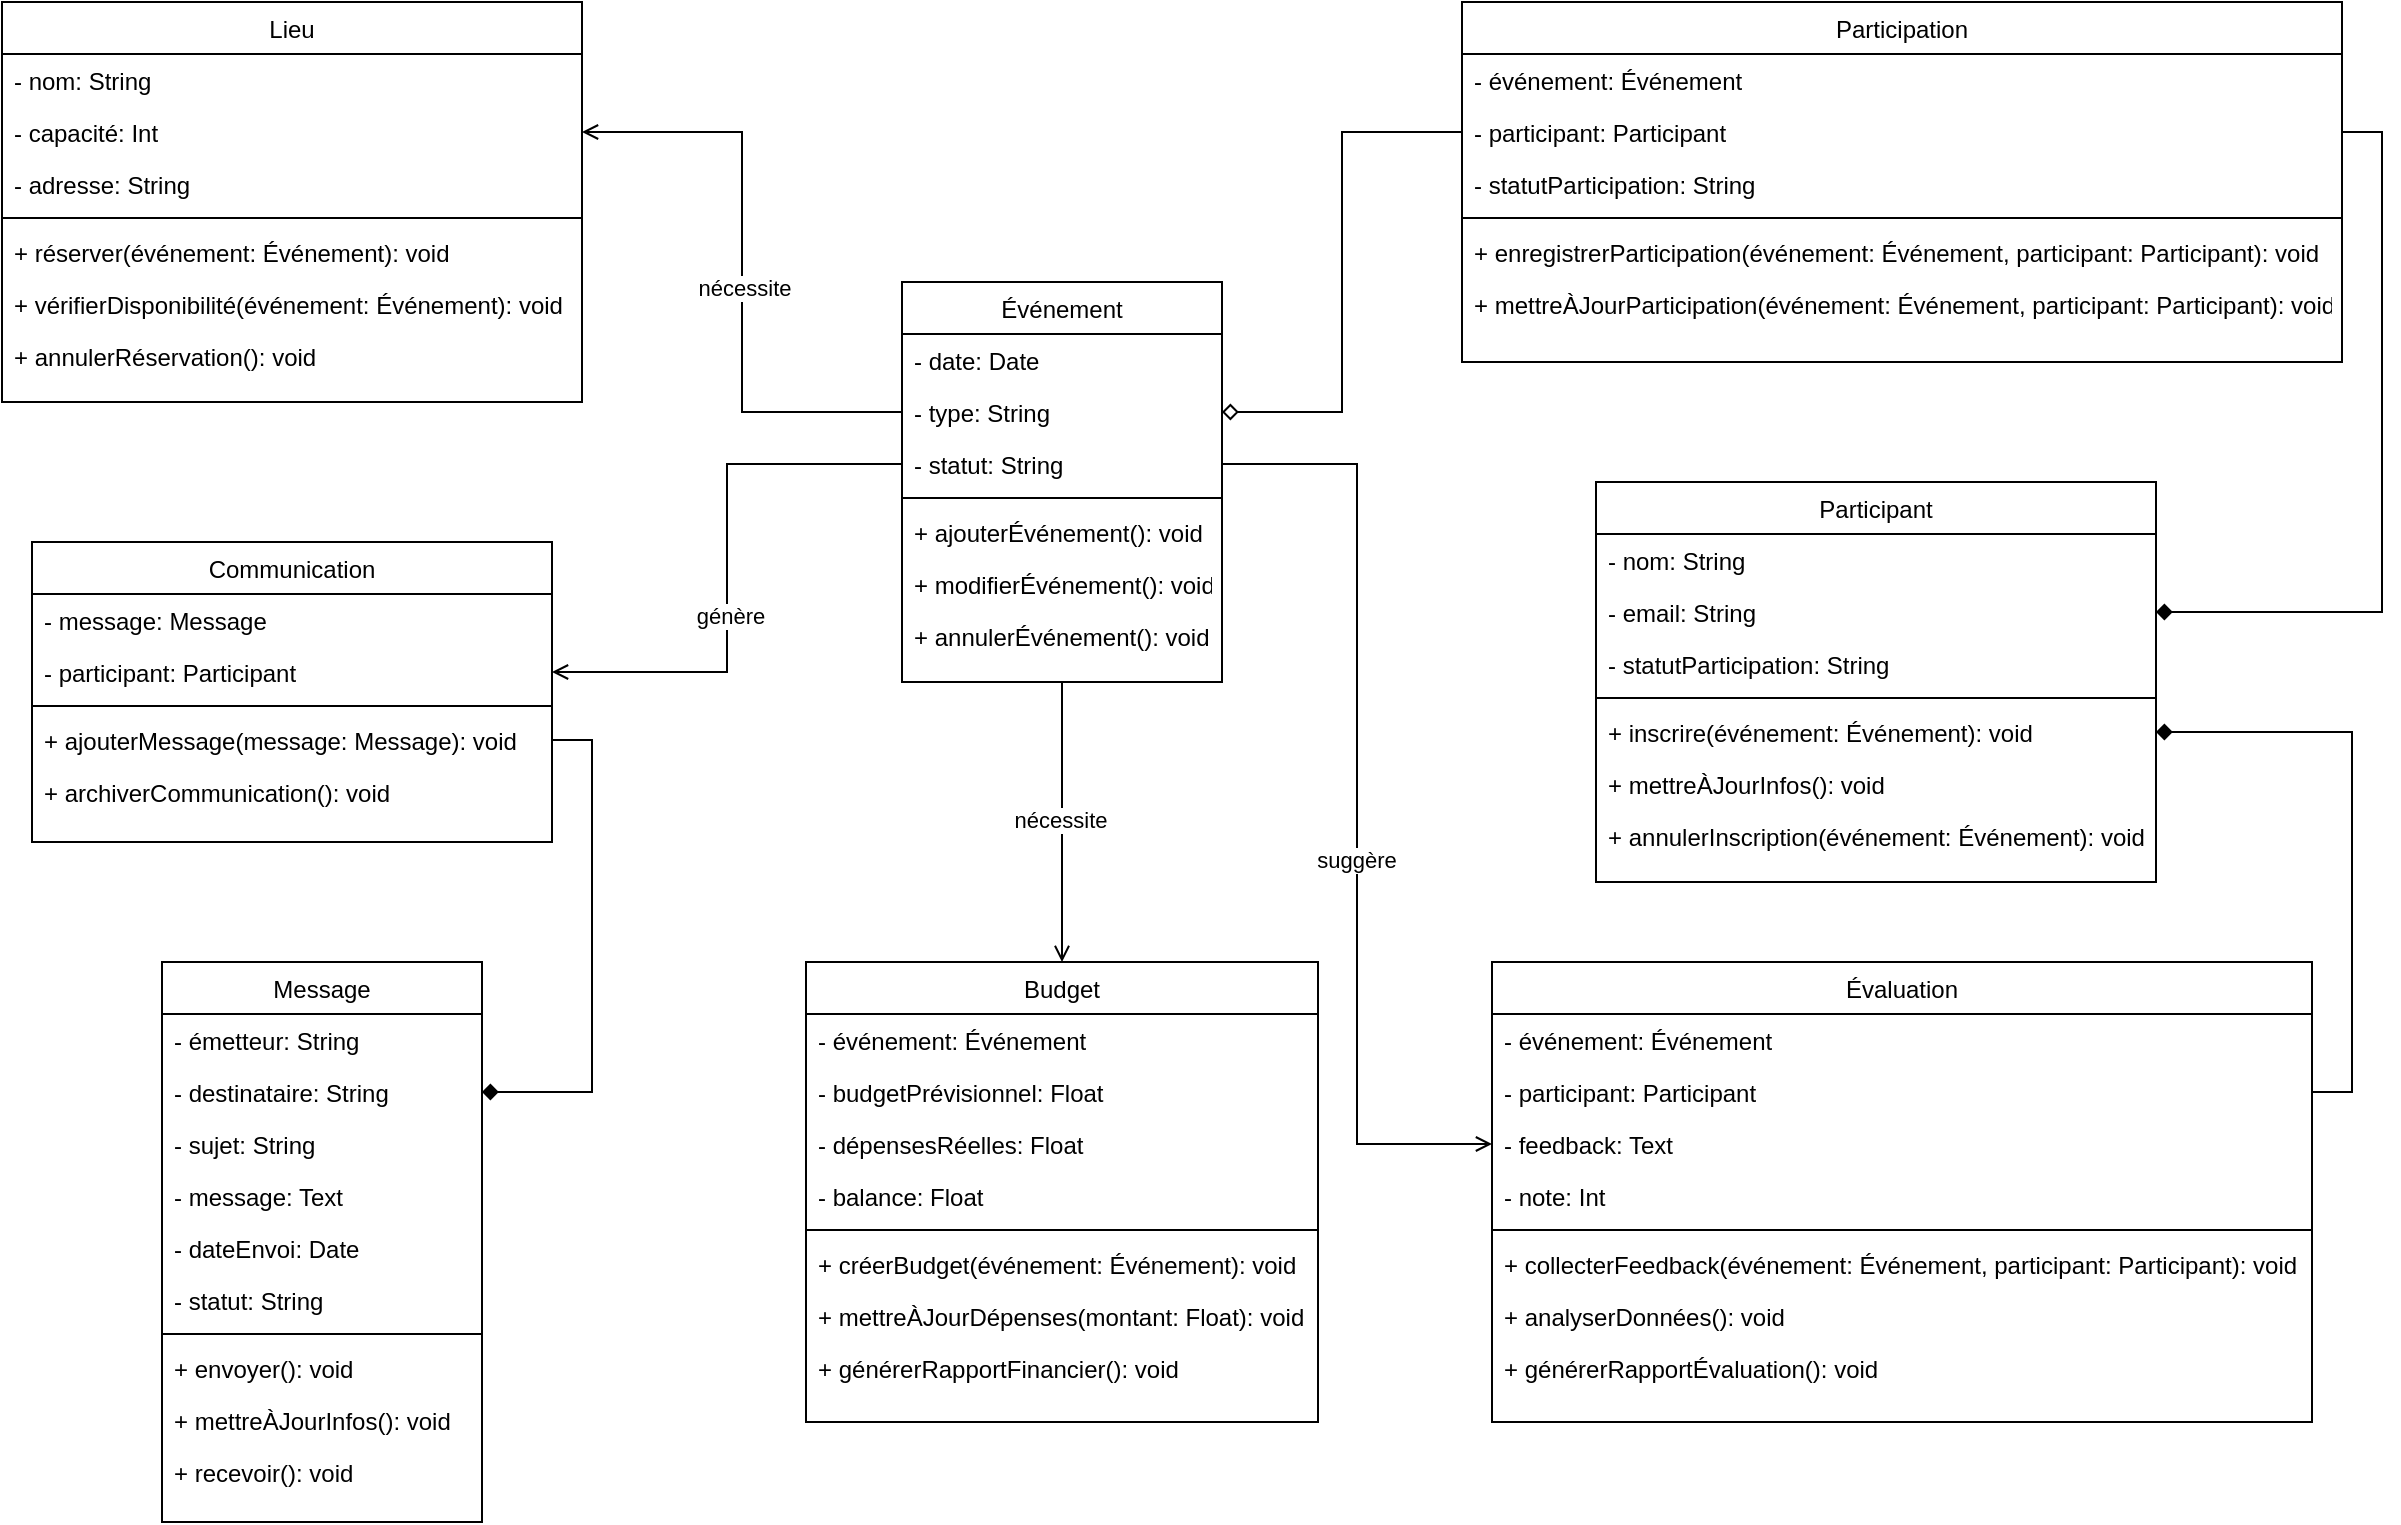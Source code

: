 <mxfile version="24.2.5" type="device">
  <diagram id="C5RBs43oDa-KdzZeNtuy" name="Page-1">
    <mxGraphModel dx="1434" dy="854" grid="1" gridSize="10" guides="1" tooltips="1" connect="1" arrows="1" fold="1" page="1" pageScale="1" pageWidth="827" pageHeight="1169" math="0" shadow="0">
      <root>
        <mxCell id="WIyWlLk6GJQsqaUBKTNV-0" />
        <mxCell id="WIyWlLk6GJQsqaUBKTNV-1" parent="WIyWlLk6GJQsqaUBKTNV-0" />
        <mxCell id="zkfFHV4jXpPFQw0GAbJ--17" value="Événement" style="swimlane;fontStyle=0;align=center;verticalAlign=top;childLayout=stackLayout;horizontal=1;startSize=26;horizontalStack=0;resizeParent=1;resizeLast=0;collapsible=1;marginBottom=0;rounded=0;shadow=0;strokeWidth=1;" parent="WIyWlLk6GJQsqaUBKTNV-1" vertex="1">
          <mxGeometry x="480" y="260" width="160" height="200" as="geometry">
            <mxRectangle x="550" y="140" width="160" height="26" as="alternateBounds" />
          </mxGeometry>
        </mxCell>
        <mxCell id="zkfFHV4jXpPFQw0GAbJ--18" value="- date: Date" style="text;align=left;verticalAlign=top;spacingLeft=4;spacingRight=4;overflow=hidden;rotatable=0;points=[[0,0.5],[1,0.5]];portConstraint=eastwest;" parent="zkfFHV4jXpPFQw0GAbJ--17" vertex="1">
          <mxGeometry y="26" width="160" height="26" as="geometry" />
        </mxCell>
        <mxCell id="zkfFHV4jXpPFQw0GAbJ--19" value="- type: String" style="text;align=left;verticalAlign=top;spacingLeft=4;spacingRight=4;overflow=hidden;rotatable=0;points=[[0,0.5],[1,0.5]];portConstraint=eastwest;rounded=0;shadow=0;html=0;" parent="zkfFHV4jXpPFQw0GAbJ--17" vertex="1">
          <mxGeometry y="52" width="160" height="26" as="geometry" />
        </mxCell>
        <mxCell id="zkfFHV4jXpPFQw0GAbJ--20" value="- statut: String" style="text;align=left;verticalAlign=top;spacingLeft=4;spacingRight=4;overflow=hidden;rotatable=0;points=[[0,0.5],[1,0.5]];portConstraint=eastwest;rounded=0;shadow=0;html=0;" parent="zkfFHV4jXpPFQw0GAbJ--17" vertex="1">
          <mxGeometry y="78" width="160" height="26" as="geometry" />
        </mxCell>
        <mxCell id="zkfFHV4jXpPFQw0GAbJ--23" value="" style="line;html=1;strokeWidth=1;align=left;verticalAlign=middle;spacingTop=-1;spacingLeft=3;spacingRight=3;rotatable=0;labelPosition=right;points=[];portConstraint=eastwest;" parent="zkfFHV4jXpPFQw0GAbJ--17" vertex="1">
          <mxGeometry y="104" width="160" height="8" as="geometry" />
        </mxCell>
        <mxCell id="zkfFHV4jXpPFQw0GAbJ--24" value="+ ajouterÉvénement(): void" style="text;align=left;verticalAlign=top;spacingLeft=4;spacingRight=4;overflow=hidden;rotatable=0;points=[[0,0.5],[1,0.5]];portConstraint=eastwest;" parent="zkfFHV4jXpPFQw0GAbJ--17" vertex="1">
          <mxGeometry y="112" width="160" height="26" as="geometry" />
        </mxCell>
        <mxCell id="zkfFHV4jXpPFQw0GAbJ--25" value="+ modifierÉvénement(): void" style="text;align=left;verticalAlign=top;spacingLeft=4;spacingRight=4;overflow=hidden;rotatable=0;points=[[0,0.5],[1,0.5]];portConstraint=eastwest;" parent="zkfFHV4jXpPFQw0GAbJ--17" vertex="1">
          <mxGeometry y="138" width="160" height="26" as="geometry" />
        </mxCell>
        <mxCell id="59Md-XvSRBrR6Lx1tV2u-0" value="+ annulerÉvénement(): void" style="text;align=left;verticalAlign=top;spacingLeft=4;spacingRight=4;overflow=hidden;rotatable=0;points=[[0,0.5],[1,0.5]];portConstraint=eastwest;" vertex="1" parent="zkfFHV4jXpPFQw0GAbJ--17">
          <mxGeometry y="164" width="160" height="26" as="geometry" />
        </mxCell>
        <mxCell id="59Md-XvSRBrR6Lx1tV2u-1" value="Lieu" style="swimlane;fontStyle=0;align=center;verticalAlign=top;childLayout=stackLayout;horizontal=1;startSize=26;horizontalStack=0;resizeParent=1;resizeLast=0;collapsible=1;marginBottom=0;rounded=0;shadow=0;strokeWidth=1;" vertex="1" parent="WIyWlLk6GJQsqaUBKTNV-1">
          <mxGeometry x="30" y="120" width="290" height="200" as="geometry">
            <mxRectangle x="550" y="140" width="160" height="26" as="alternateBounds" />
          </mxGeometry>
        </mxCell>
        <mxCell id="59Md-XvSRBrR6Lx1tV2u-2" value="- nom: String" style="text;align=left;verticalAlign=top;spacingLeft=4;spacingRight=4;overflow=hidden;rotatable=0;points=[[0,0.5],[1,0.5]];portConstraint=eastwest;" vertex="1" parent="59Md-XvSRBrR6Lx1tV2u-1">
          <mxGeometry y="26" width="290" height="26" as="geometry" />
        </mxCell>
        <mxCell id="59Md-XvSRBrR6Lx1tV2u-3" value="- capacité: Int" style="text;align=left;verticalAlign=top;spacingLeft=4;spacingRight=4;overflow=hidden;rotatable=0;points=[[0,0.5],[1,0.5]];portConstraint=eastwest;rounded=0;shadow=0;html=0;" vertex="1" parent="59Md-XvSRBrR6Lx1tV2u-1">
          <mxGeometry y="52" width="290" height="26" as="geometry" />
        </mxCell>
        <mxCell id="59Md-XvSRBrR6Lx1tV2u-4" value="- adresse: String" style="text;align=left;verticalAlign=top;spacingLeft=4;spacingRight=4;overflow=hidden;rotatable=0;points=[[0,0.5],[1,0.5]];portConstraint=eastwest;rounded=0;shadow=0;html=0;" vertex="1" parent="59Md-XvSRBrR6Lx1tV2u-1">
          <mxGeometry y="78" width="290" height="26" as="geometry" />
        </mxCell>
        <mxCell id="59Md-XvSRBrR6Lx1tV2u-5" value="" style="line;html=1;strokeWidth=1;align=left;verticalAlign=middle;spacingTop=-1;spacingLeft=3;spacingRight=3;rotatable=0;labelPosition=right;points=[];portConstraint=eastwest;" vertex="1" parent="59Md-XvSRBrR6Lx1tV2u-1">
          <mxGeometry y="104" width="290" height="8" as="geometry" />
        </mxCell>
        <mxCell id="59Md-XvSRBrR6Lx1tV2u-6" value="+ réserver(événement: Événement): void" style="text;align=left;verticalAlign=top;spacingLeft=4;spacingRight=4;overflow=hidden;rotatable=0;points=[[0,0.5],[1,0.5]];portConstraint=eastwest;" vertex="1" parent="59Md-XvSRBrR6Lx1tV2u-1">
          <mxGeometry y="112" width="290" height="26" as="geometry" />
        </mxCell>
        <mxCell id="59Md-XvSRBrR6Lx1tV2u-7" value="+ vérifierDisponibilité(événement: Événement): void" style="text;align=left;verticalAlign=top;spacingLeft=4;spacingRight=4;overflow=hidden;rotatable=0;points=[[0,0.5],[1,0.5]];portConstraint=eastwest;" vertex="1" parent="59Md-XvSRBrR6Lx1tV2u-1">
          <mxGeometry y="138" width="290" height="26" as="geometry" />
        </mxCell>
        <mxCell id="59Md-XvSRBrR6Lx1tV2u-8" value="+ annulerRéservation(): void" style="text;align=left;verticalAlign=top;spacingLeft=4;spacingRight=4;overflow=hidden;rotatable=0;points=[[0,0.5],[1,0.5]];portConstraint=eastwest;" vertex="1" parent="59Md-XvSRBrR6Lx1tV2u-1">
          <mxGeometry y="164" width="290" height="26" as="geometry" />
        </mxCell>
        <mxCell id="59Md-XvSRBrR6Lx1tV2u-9" value="Participant" style="swimlane;fontStyle=0;align=center;verticalAlign=top;childLayout=stackLayout;horizontal=1;startSize=26;horizontalStack=0;resizeParent=1;resizeLast=0;collapsible=1;marginBottom=0;rounded=0;shadow=0;strokeWidth=1;" vertex="1" parent="WIyWlLk6GJQsqaUBKTNV-1">
          <mxGeometry x="827" y="360" width="280" height="200" as="geometry">
            <mxRectangle x="550" y="140" width="160" height="26" as="alternateBounds" />
          </mxGeometry>
        </mxCell>
        <mxCell id="59Md-XvSRBrR6Lx1tV2u-10" value="- nom: String" style="text;align=left;verticalAlign=top;spacingLeft=4;spacingRight=4;overflow=hidden;rotatable=0;points=[[0,0.5],[1,0.5]];portConstraint=eastwest;" vertex="1" parent="59Md-XvSRBrR6Lx1tV2u-9">
          <mxGeometry y="26" width="280" height="26" as="geometry" />
        </mxCell>
        <mxCell id="59Md-XvSRBrR6Lx1tV2u-11" value="- email: String" style="text;align=left;verticalAlign=top;spacingLeft=4;spacingRight=4;overflow=hidden;rotatable=0;points=[[0,0.5],[1,0.5]];portConstraint=eastwest;rounded=0;shadow=0;html=0;" vertex="1" parent="59Md-XvSRBrR6Lx1tV2u-9">
          <mxGeometry y="52" width="280" height="26" as="geometry" />
        </mxCell>
        <mxCell id="59Md-XvSRBrR6Lx1tV2u-12" value="- statutParticipation: String" style="text;align=left;verticalAlign=top;spacingLeft=4;spacingRight=4;overflow=hidden;rotatable=0;points=[[0,0.5],[1,0.5]];portConstraint=eastwest;rounded=0;shadow=0;html=0;" vertex="1" parent="59Md-XvSRBrR6Lx1tV2u-9">
          <mxGeometry y="78" width="280" height="26" as="geometry" />
        </mxCell>
        <mxCell id="59Md-XvSRBrR6Lx1tV2u-13" value="" style="line;html=1;strokeWidth=1;align=left;verticalAlign=middle;spacingTop=-1;spacingLeft=3;spacingRight=3;rotatable=0;labelPosition=right;points=[];portConstraint=eastwest;" vertex="1" parent="59Md-XvSRBrR6Lx1tV2u-9">
          <mxGeometry y="104" width="280" height="8" as="geometry" />
        </mxCell>
        <mxCell id="59Md-XvSRBrR6Lx1tV2u-14" value="+ inscrire(événement: Événement): void" style="text;align=left;verticalAlign=top;spacingLeft=4;spacingRight=4;overflow=hidden;rotatable=0;points=[[0,0.5],[1,0.5]];portConstraint=eastwest;" vertex="1" parent="59Md-XvSRBrR6Lx1tV2u-9">
          <mxGeometry y="112" width="280" height="26" as="geometry" />
        </mxCell>
        <mxCell id="59Md-XvSRBrR6Lx1tV2u-15" value="+ mettreÀJourInfos(): void" style="text;align=left;verticalAlign=top;spacingLeft=4;spacingRight=4;overflow=hidden;rotatable=0;points=[[0,0.5],[1,0.5]];portConstraint=eastwest;" vertex="1" parent="59Md-XvSRBrR6Lx1tV2u-9">
          <mxGeometry y="138" width="280" height="26" as="geometry" />
        </mxCell>
        <mxCell id="59Md-XvSRBrR6Lx1tV2u-16" value="+ annulerInscription(événement: Événement): void" style="text;align=left;verticalAlign=top;spacingLeft=4;spacingRight=4;overflow=hidden;rotatable=0;points=[[0,0.5],[1,0.5]];portConstraint=eastwest;" vertex="1" parent="59Md-XvSRBrR6Lx1tV2u-9">
          <mxGeometry y="164" width="280" height="36" as="geometry" />
        </mxCell>
        <mxCell id="59Md-XvSRBrR6Lx1tV2u-67" style="edgeStyle=orthogonalEdgeStyle;rounded=0;orthogonalLoop=1;jettySize=auto;html=1;entryX=1;entryY=0.5;entryDx=0;entryDy=0;exitX=1;exitY=0.5;exitDx=0;exitDy=0;endArrow=diamond;endFill=1;" edge="1" parent="WIyWlLk6GJQsqaUBKTNV-1" source="59Md-XvSRBrR6Lx1tV2u-19" target="59Md-XvSRBrR6Lx1tV2u-11">
          <mxGeometry relative="1" as="geometry" />
        </mxCell>
        <mxCell id="59Md-XvSRBrR6Lx1tV2u-17" value="Participation" style="swimlane;fontStyle=0;align=center;verticalAlign=top;childLayout=stackLayout;horizontal=1;startSize=26;horizontalStack=0;resizeParent=1;resizeLast=0;collapsible=1;marginBottom=0;rounded=0;shadow=0;strokeWidth=1;" vertex="1" parent="WIyWlLk6GJQsqaUBKTNV-1">
          <mxGeometry x="760" y="120" width="440" height="180" as="geometry">
            <mxRectangle x="760" y="120" width="160" height="26" as="alternateBounds" />
          </mxGeometry>
        </mxCell>
        <mxCell id="59Md-XvSRBrR6Lx1tV2u-18" value="- événement: Événement" style="text;align=left;verticalAlign=top;spacingLeft=4;spacingRight=4;overflow=hidden;rotatable=0;points=[[0,0.5],[1,0.5]];portConstraint=eastwest;" vertex="1" parent="59Md-XvSRBrR6Lx1tV2u-17">
          <mxGeometry y="26" width="440" height="26" as="geometry" />
        </mxCell>
        <mxCell id="59Md-XvSRBrR6Lx1tV2u-19" value="- participant: Participant" style="text;align=left;verticalAlign=top;spacingLeft=4;spacingRight=4;overflow=hidden;rotatable=0;points=[[0,0.5],[1,0.5]];portConstraint=eastwest;rounded=0;shadow=0;html=0;" vertex="1" parent="59Md-XvSRBrR6Lx1tV2u-17">
          <mxGeometry y="52" width="440" height="26" as="geometry" />
        </mxCell>
        <mxCell id="59Md-XvSRBrR6Lx1tV2u-20" value="- statutParticipation: String" style="text;align=left;verticalAlign=top;spacingLeft=4;spacingRight=4;overflow=hidden;rotatable=0;points=[[0,0.5],[1,0.5]];portConstraint=eastwest;rounded=0;shadow=0;html=0;" vertex="1" parent="59Md-XvSRBrR6Lx1tV2u-17">
          <mxGeometry y="78" width="440" height="26" as="geometry" />
        </mxCell>
        <mxCell id="59Md-XvSRBrR6Lx1tV2u-21" value="" style="line;html=1;strokeWidth=1;align=left;verticalAlign=middle;spacingTop=-1;spacingLeft=3;spacingRight=3;rotatable=0;labelPosition=right;points=[];portConstraint=eastwest;" vertex="1" parent="59Md-XvSRBrR6Lx1tV2u-17">
          <mxGeometry y="104" width="440" height="8" as="geometry" />
        </mxCell>
        <mxCell id="59Md-XvSRBrR6Lx1tV2u-22" value="+ enregistrerParticipation(événement: Événement, participant: Participant): void" style="text;align=left;verticalAlign=top;spacingLeft=4;spacingRight=4;overflow=hidden;rotatable=0;points=[[0,0.5],[1,0.5]];portConstraint=eastwest;" vertex="1" parent="59Md-XvSRBrR6Lx1tV2u-17">
          <mxGeometry y="112" width="440" height="26" as="geometry" />
        </mxCell>
        <mxCell id="59Md-XvSRBrR6Lx1tV2u-23" value="+ mettreÀJourParticipation(événement: Événement, participant: Participant): void" style="text;align=left;verticalAlign=top;spacingLeft=4;spacingRight=4;overflow=hidden;rotatable=0;points=[[0,0.5],[1,0.5]];portConstraint=eastwest;" vertex="1" parent="59Md-XvSRBrR6Lx1tV2u-17">
          <mxGeometry y="138" width="440" height="26" as="geometry" />
        </mxCell>
        <mxCell id="59Md-XvSRBrR6Lx1tV2u-68" style="edgeStyle=orthogonalEdgeStyle;rounded=0;orthogonalLoop=1;jettySize=auto;html=1;entryX=1;entryY=0.5;entryDx=0;entryDy=0;exitX=1;exitY=0.5;exitDx=0;exitDy=0;endArrow=diamond;endFill=1;" edge="1" parent="WIyWlLk6GJQsqaUBKTNV-1" source="59Md-XvSRBrR6Lx1tV2u-30" target="59Md-XvSRBrR6Lx1tV2u-35">
          <mxGeometry relative="1" as="geometry">
            <mxPoint x="320" y="515" as="sourcePoint" />
          </mxGeometry>
        </mxCell>
        <mxCell id="59Md-XvSRBrR6Lx1tV2u-25" value="Communication" style="swimlane;fontStyle=0;align=center;verticalAlign=top;childLayout=stackLayout;horizontal=1;startSize=26;horizontalStack=0;resizeParent=1;resizeLast=0;collapsible=1;marginBottom=0;rounded=0;shadow=0;strokeWidth=1;" vertex="1" parent="WIyWlLk6GJQsqaUBKTNV-1">
          <mxGeometry x="45" y="390" width="260" height="150" as="geometry">
            <mxRectangle x="550" y="140" width="160" height="26" as="alternateBounds" />
          </mxGeometry>
        </mxCell>
        <mxCell id="59Md-XvSRBrR6Lx1tV2u-26" value="- message: Message" style="text;align=left;verticalAlign=top;spacingLeft=4;spacingRight=4;overflow=hidden;rotatable=0;points=[[0,0.5],[1,0.5]];portConstraint=eastwest;" vertex="1" parent="59Md-XvSRBrR6Lx1tV2u-25">
          <mxGeometry y="26" width="260" height="26" as="geometry" />
        </mxCell>
        <mxCell id="59Md-XvSRBrR6Lx1tV2u-27" value="- participant: Participant" style="text;align=left;verticalAlign=top;spacingLeft=4;spacingRight=4;overflow=hidden;rotatable=0;points=[[0,0.5],[1,0.5]];portConstraint=eastwest;rounded=0;shadow=0;html=0;" vertex="1" parent="59Md-XvSRBrR6Lx1tV2u-25">
          <mxGeometry y="52" width="260" height="26" as="geometry" />
        </mxCell>
        <mxCell id="59Md-XvSRBrR6Lx1tV2u-29" value="" style="line;html=1;strokeWidth=1;align=left;verticalAlign=middle;spacingTop=-1;spacingLeft=3;spacingRight=3;rotatable=0;labelPosition=right;points=[];portConstraint=eastwest;" vertex="1" parent="59Md-XvSRBrR6Lx1tV2u-25">
          <mxGeometry y="78" width="260" height="8" as="geometry" />
        </mxCell>
        <mxCell id="59Md-XvSRBrR6Lx1tV2u-30" value="+ ajouterMessage(message: Message): void" style="text;align=left;verticalAlign=top;spacingLeft=4;spacingRight=4;overflow=hidden;rotatable=0;points=[[0,0.5],[1,0.5]];portConstraint=eastwest;" vertex="1" parent="59Md-XvSRBrR6Lx1tV2u-25">
          <mxGeometry y="86" width="260" height="26" as="geometry" />
        </mxCell>
        <mxCell id="59Md-XvSRBrR6Lx1tV2u-32" value="+ archiverCommunication(): void" style="text;align=left;verticalAlign=top;spacingLeft=4;spacingRight=4;overflow=hidden;rotatable=0;points=[[0,0.5],[1,0.5]];portConstraint=eastwest;" vertex="1" parent="59Md-XvSRBrR6Lx1tV2u-25">
          <mxGeometry y="112" width="260" height="26" as="geometry" />
        </mxCell>
        <mxCell id="59Md-XvSRBrR6Lx1tV2u-33" value="Message" style="swimlane;fontStyle=0;align=center;verticalAlign=top;childLayout=stackLayout;horizontal=1;startSize=26;horizontalStack=0;resizeParent=1;resizeLast=0;collapsible=1;marginBottom=0;rounded=0;shadow=0;strokeWidth=1;" vertex="1" parent="WIyWlLk6GJQsqaUBKTNV-1">
          <mxGeometry x="110" y="600" width="160" height="280" as="geometry">
            <mxRectangle x="550" y="140" width="160" height="26" as="alternateBounds" />
          </mxGeometry>
        </mxCell>
        <mxCell id="59Md-XvSRBrR6Lx1tV2u-34" value="- émetteur: String" style="text;align=left;verticalAlign=top;spacingLeft=4;spacingRight=4;overflow=hidden;rotatable=0;points=[[0,0.5],[1,0.5]];portConstraint=eastwest;" vertex="1" parent="59Md-XvSRBrR6Lx1tV2u-33">
          <mxGeometry y="26" width="160" height="26" as="geometry" />
        </mxCell>
        <mxCell id="59Md-XvSRBrR6Lx1tV2u-35" value="- destinataire: String" style="text;align=left;verticalAlign=top;spacingLeft=4;spacingRight=4;overflow=hidden;rotatable=0;points=[[0,0.5],[1,0.5]];portConstraint=eastwest;rounded=0;shadow=0;html=0;" vertex="1" parent="59Md-XvSRBrR6Lx1tV2u-33">
          <mxGeometry y="52" width="160" height="26" as="geometry" />
        </mxCell>
        <mxCell id="59Md-XvSRBrR6Lx1tV2u-36" value="- sujet: String" style="text;align=left;verticalAlign=top;spacingLeft=4;spacingRight=4;overflow=hidden;rotatable=0;points=[[0,0.5],[1,0.5]];portConstraint=eastwest;rounded=0;shadow=0;html=0;" vertex="1" parent="59Md-XvSRBrR6Lx1tV2u-33">
          <mxGeometry y="78" width="160" height="26" as="geometry" />
        </mxCell>
        <mxCell id="59Md-XvSRBrR6Lx1tV2u-41" value="- message: Text" style="text;align=left;verticalAlign=top;spacingLeft=4;spacingRight=4;overflow=hidden;rotatable=0;points=[[0,0.5],[1,0.5]];portConstraint=eastwest;rounded=0;shadow=0;html=0;" vertex="1" parent="59Md-XvSRBrR6Lx1tV2u-33">
          <mxGeometry y="104" width="160" height="26" as="geometry" />
        </mxCell>
        <mxCell id="59Md-XvSRBrR6Lx1tV2u-42" value="- dateEnvoi: Date" style="text;align=left;verticalAlign=top;spacingLeft=4;spacingRight=4;overflow=hidden;rotatable=0;points=[[0,0.5],[1,0.5]];portConstraint=eastwest;rounded=0;shadow=0;html=0;" vertex="1" parent="59Md-XvSRBrR6Lx1tV2u-33">
          <mxGeometry y="130" width="160" height="26" as="geometry" />
        </mxCell>
        <mxCell id="59Md-XvSRBrR6Lx1tV2u-43" value="- statut: String" style="text;align=left;verticalAlign=top;spacingLeft=4;spacingRight=4;overflow=hidden;rotatable=0;points=[[0,0.5],[1,0.5]];portConstraint=eastwest;rounded=0;shadow=0;html=0;" vertex="1" parent="59Md-XvSRBrR6Lx1tV2u-33">
          <mxGeometry y="156" width="160" height="26" as="geometry" />
        </mxCell>
        <mxCell id="59Md-XvSRBrR6Lx1tV2u-37" value="" style="line;html=1;strokeWidth=1;align=left;verticalAlign=middle;spacingTop=-1;spacingLeft=3;spacingRight=3;rotatable=0;labelPosition=right;points=[];portConstraint=eastwest;" vertex="1" parent="59Md-XvSRBrR6Lx1tV2u-33">
          <mxGeometry y="182" width="160" height="8" as="geometry" />
        </mxCell>
        <mxCell id="59Md-XvSRBrR6Lx1tV2u-38" value="+ envoyer(): void" style="text;align=left;verticalAlign=top;spacingLeft=4;spacingRight=4;overflow=hidden;rotatable=0;points=[[0,0.5],[1,0.5]];portConstraint=eastwest;" vertex="1" parent="59Md-XvSRBrR6Lx1tV2u-33">
          <mxGeometry y="190" width="160" height="26" as="geometry" />
        </mxCell>
        <mxCell id="59Md-XvSRBrR6Lx1tV2u-39" value="+ mettreÀJourInfos(): void" style="text;align=left;verticalAlign=top;spacingLeft=4;spacingRight=4;overflow=hidden;rotatable=0;points=[[0,0.5],[1,0.5]];portConstraint=eastwest;" vertex="1" parent="59Md-XvSRBrR6Lx1tV2u-33">
          <mxGeometry y="216" width="160" height="26" as="geometry" />
        </mxCell>
        <mxCell id="59Md-XvSRBrR6Lx1tV2u-40" value="+ recevoir(): void" style="text;align=left;verticalAlign=top;spacingLeft=4;spacingRight=4;overflow=hidden;rotatable=0;points=[[0,0.5],[1,0.5]];portConstraint=eastwest;" vertex="1" parent="59Md-XvSRBrR6Lx1tV2u-33">
          <mxGeometry y="242" width="160" height="26" as="geometry" />
        </mxCell>
        <mxCell id="59Md-XvSRBrR6Lx1tV2u-44" value="Budget" style="swimlane;fontStyle=0;align=center;verticalAlign=top;childLayout=stackLayout;horizontal=1;startSize=26;horizontalStack=0;resizeParent=1;resizeLast=0;collapsible=1;marginBottom=0;rounded=0;shadow=0;strokeWidth=1;" vertex="1" parent="WIyWlLk6GJQsqaUBKTNV-1">
          <mxGeometry x="432" y="600" width="256" height="230" as="geometry">
            <mxRectangle x="550" y="140" width="160" height="26" as="alternateBounds" />
          </mxGeometry>
        </mxCell>
        <mxCell id="59Md-XvSRBrR6Lx1tV2u-45" value="- événement: Événement" style="text;align=left;verticalAlign=top;spacingLeft=4;spacingRight=4;overflow=hidden;rotatable=0;points=[[0,0.5],[1,0.5]];portConstraint=eastwest;" vertex="1" parent="59Md-XvSRBrR6Lx1tV2u-44">
          <mxGeometry y="26" width="256" height="26" as="geometry" />
        </mxCell>
        <mxCell id="59Md-XvSRBrR6Lx1tV2u-46" value="- budgetPrévisionnel: Float" style="text;align=left;verticalAlign=top;spacingLeft=4;spacingRight=4;overflow=hidden;rotatable=0;points=[[0,0.5],[1,0.5]];portConstraint=eastwest;rounded=0;shadow=0;html=0;" vertex="1" parent="59Md-XvSRBrR6Lx1tV2u-44">
          <mxGeometry y="52" width="256" height="26" as="geometry" />
        </mxCell>
        <mxCell id="59Md-XvSRBrR6Lx1tV2u-47" value="- dépensesRéelles: Float" style="text;align=left;verticalAlign=top;spacingLeft=4;spacingRight=4;overflow=hidden;rotatable=0;points=[[0,0.5],[1,0.5]];portConstraint=eastwest;rounded=0;shadow=0;html=0;" vertex="1" parent="59Md-XvSRBrR6Lx1tV2u-44">
          <mxGeometry y="78" width="256" height="26" as="geometry" />
        </mxCell>
        <mxCell id="59Md-XvSRBrR6Lx1tV2u-48" value="- balance: Float" style="text;align=left;verticalAlign=top;spacingLeft=4;spacingRight=4;overflow=hidden;rotatable=0;points=[[0,0.5],[1,0.5]];portConstraint=eastwest;rounded=0;shadow=0;html=0;" vertex="1" parent="59Md-XvSRBrR6Lx1tV2u-44">
          <mxGeometry y="104" width="256" height="26" as="geometry" />
        </mxCell>
        <mxCell id="59Md-XvSRBrR6Lx1tV2u-51" value="" style="line;html=1;strokeWidth=1;align=left;verticalAlign=middle;spacingTop=-1;spacingLeft=3;spacingRight=3;rotatable=0;labelPosition=right;points=[];portConstraint=eastwest;" vertex="1" parent="59Md-XvSRBrR6Lx1tV2u-44">
          <mxGeometry y="130" width="256" height="8" as="geometry" />
        </mxCell>
        <mxCell id="59Md-XvSRBrR6Lx1tV2u-52" value="+ créerBudget(événement: Événement): void" style="text;align=left;verticalAlign=top;spacingLeft=4;spacingRight=4;overflow=hidden;rotatable=0;points=[[0,0.5],[1,0.5]];portConstraint=eastwest;" vertex="1" parent="59Md-XvSRBrR6Lx1tV2u-44">
          <mxGeometry y="138" width="256" height="26" as="geometry" />
        </mxCell>
        <mxCell id="59Md-XvSRBrR6Lx1tV2u-53" value="+ mettreÀJourDépenses(montant: Float): void" style="text;align=left;verticalAlign=top;spacingLeft=4;spacingRight=4;overflow=hidden;rotatable=0;points=[[0,0.5],[1,0.5]];portConstraint=eastwest;" vertex="1" parent="59Md-XvSRBrR6Lx1tV2u-44">
          <mxGeometry y="164" width="256" height="26" as="geometry" />
        </mxCell>
        <mxCell id="59Md-XvSRBrR6Lx1tV2u-54" value="+ générerRapportFinancier(): void" style="text;align=left;verticalAlign=top;spacingLeft=4;spacingRight=4;overflow=hidden;rotatable=0;points=[[0,0.5],[1,0.5]];portConstraint=eastwest;" vertex="1" parent="59Md-XvSRBrR6Lx1tV2u-44">
          <mxGeometry y="190" width="256" height="26" as="geometry" />
        </mxCell>
        <mxCell id="59Md-XvSRBrR6Lx1tV2u-55" value="Évaluation" style="swimlane;fontStyle=0;align=center;verticalAlign=top;childLayout=stackLayout;horizontal=1;startSize=26;horizontalStack=0;resizeParent=1;resizeLast=0;collapsible=1;marginBottom=0;rounded=0;shadow=0;strokeWidth=1;" vertex="1" parent="WIyWlLk6GJQsqaUBKTNV-1">
          <mxGeometry x="775" y="600" width="410" height="230" as="geometry">
            <mxRectangle x="550" y="140" width="160" height="26" as="alternateBounds" />
          </mxGeometry>
        </mxCell>
        <mxCell id="59Md-XvSRBrR6Lx1tV2u-56" value="- événement: Événement" style="text;align=left;verticalAlign=top;spacingLeft=4;spacingRight=4;overflow=hidden;rotatable=0;points=[[0,0.5],[1,0.5]];portConstraint=eastwest;" vertex="1" parent="59Md-XvSRBrR6Lx1tV2u-55">
          <mxGeometry y="26" width="410" height="26" as="geometry" />
        </mxCell>
        <mxCell id="59Md-XvSRBrR6Lx1tV2u-57" value="- participant: Participant" style="text;align=left;verticalAlign=top;spacingLeft=4;spacingRight=4;overflow=hidden;rotatable=0;points=[[0,0.5],[1,0.5]];portConstraint=eastwest;rounded=0;shadow=0;html=0;" vertex="1" parent="59Md-XvSRBrR6Lx1tV2u-55">
          <mxGeometry y="52" width="410" height="26" as="geometry" />
        </mxCell>
        <mxCell id="59Md-XvSRBrR6Lx1tV2u-58" value="- feedback: Text" style="text;align=left;verticalAlign=top;spacingLeft=4;spacingRight=4;overflow=hidden;rotatable=0;points=[[0,0.5],[1,0.5]];portConstraint=eastwest;rounded=0;shadow=0;html=0;" vertex="1" parent="59Md-XvSRBrR6Lx1tV2u-55">
          <mxGeometry y="78" width="410" height="26" as="geometry" />
        </mxCell>
        <mxCell id="59Md-XvSRBrR6Lx1tV2u-59" value="- note: Int" style="text;align=left;verticalAlign=top;spacingLeft=4;spacingRight=4;overflow=hidden;rotatable=0;points=[[0,0.5],[1,0.5]];portConstraint=eastwest;rounded=0;shadow=0;html=0;" vertex="1" parent="59Md-XvSRBrR6Lx1tV2u-55">
          <mxGeometry y="104" width="410" height="26" as="geometry" />
        </mxCell>
        <mxCell id="59Md-XvSRBrR6Lx1tV2u-60" value="" style="line;html=1;strokeWidth=1;align=left;verticalAlign=middle;spacingTop=-1;spacingLeft=3;spacingRight=3;rotatable=0;labelPosition=right;points=[];portConstraint=eastwest;" vertex="1" parent="59Md-XvSRBrR6Lx1tV2u-55">
          <mxGeometry y="130" width="410" height="8" as="geometry" />
        </mxCell>
        <mxCell id="59Md-XvSRBrR6Lx1tV2u-61" value="+ collecterFeedback(événement: Événement, participant: Participant): void" style="text;align=left;verticalAlign=top;spacingLeft=4;spacingRight=4;overflow=hidden;rotatable=0;points=[[0,0.5],[1,0.5]];portConstraint=eastwest;" vertex="1" parent="59Md-XvSRBrR6Lx1tV2u-55">
          <mxGeometry y="138" width="410" height="26" as="geometry" />
        </mxCell>
        <mxCell id="59Md-XvSRBrR6Lx1tV2u-62" value="+ analyserDonnées(): void" style="text;align=left;verticalAlign=top;spacingLeft=4;spacingRight=4;overflow=hidden;rotatable=0;points=[[0,0.5],[1,0.5]];portConstraint=eastwest;" vertex="1" parent="59Md-XvSRBrR6Lx1tV2u-55">
          <mxGeometry y="164" width="410" height="26" as="geometry" />
        </mxCell>
        <mxCell id="59Md-XvSRBrR6Lx1tV2u-63" value="+ générerRapportÉvaluation(): void" style="text;align=left;verticalAlign=top;spacingLeft=4;spacingRight=4;overflow=hidden;rotatable=0;points=[[0,0.5],[1,0.5]];portConstraint=eastwest;" vertex="1" parent="59Md-XvSRBrR6Lx1tV2u-55">
          <mxGeometry y="190" width="410" height="26" as="geometry" />
        </mxCell>
        <mxCell id="59Md-XvSRBrR6Lx1tV2u-64" style="edgeStyle=orthogonalEdgeStyle;rounded=0;orthogonalLoop=1;jettySize=auto;html=1;entryX=1;entryY=0.5;entryDx=0;entryDy=0;endArrow=open;endFill=0;" edge="1" parent="WIyWlLk6GJQsqaUBKTNV-1" source="zkfFHV4jXpPFQw0GAbJ--19" target="59Md-XvSRBrR6Lx1tV2u-3">
          <mxGeometry relative="1" as="geometry" />
        </mxCell>
        <mxCell id="59Md-XvSRBrR6Lx1tV2u-65" value="nécessite" style="edgeLabel;html=1;align=center;verticalAlign=middle;resizable=0;points=[];" vertex="1" connectable="0" parent="59Md-XvSRBrR6Lx1tV2u-64">
          <mxGeometry x="-0.053" y="-1" relative="1" as="geometry">
            <mxPoint as="offset" />
          </mxGeometry>
        </mxCell>
        <mxCell id="59Md-XvSRBrR6Lx1tV2u-66" style="edgeStyle=orthogonalEdgeStyle;rounded=0;orthogonalLoop=1;jettySize=auto;html=1;entryX=0;entryY=0.5;entryDx=0;entryDy=0;startArrow=diamond;startFill=0;endArrow=none;endFill=0;" edge="1" parent="WIyWlLk6GJQsqaUBKTNV-1" source="zkfFHV4jXpPFQw0GAbJ--19" target="59Md-XvSRBrR6Lx1tV2u-19">
          <mxGeometry relative="1" as="geometry" />
        </mxCell>
        <mxCell id="59Md-XvSRBrR6Lx1tV2u-69" style="edgeStyle=orthogonalEdgeStyle;rounded=0;orthogonalLoop=1;jettySize=auto;html=1;entryX=0;entryY=0.5;entryDx=0;entryDy=0;endArrow=open;endFill=0;" edge="1" parent="WIyWlLk6GJQsqaUBKTNV-1" source="zkfFHV4jXpPFQw0GAbJ--20" target="59Md-XvSRBrR6Lx1tV2u-58">
          <mxGeometry relative="1" as="geometry" />
        </mxCell>
        <mxCell id="59Md-XvSRBrR6Lx1tV2u-70" value="suggère" style="edgeLabel;html=1;align=center;verticalAlign=middle;resizable=0;points=[];" vertex="1" connectable="0" parent="59Md-XvSRBrR6Lx1tV2u-69">
          <mxGeometry x="0.117" y="-1" relative="1" as="geometry">
            <mxPoint as="offset" />
          </mxGeometry>
        </mxCell>
        <mxCell id="59Md-XvSRBrR6Lx1tV2u-72" style="edgeStyle=orthogonalEdgeStyle;rounded=0;orthogonalLoop=1;jettySize=auto;html=1;entryX=1;entryY=0.5;entryDx=0;entryDy=0;endArrow=diamond;endFill=1;exitX=1;exitY=0.5;exitDx=0;exitDy=0;" edge="1" parent="WIyWlLk6GJQsqaUBKTNV-1" source="59Md-XvSRBrR6Lx1tV2u-57" target="59Md-XvSRBrR6Lx1tV2u-14">
          <mxGeometry relative="1" as="geometry" />
        </mxCell>
        <mxCell id="59Md-XvSRBrR6Lx1tV2u-73" style="edgeStyle=orthogonalEdgeStyle;rounded=0;orthogonalLoop=1;jettySize=auto;html=1;entryX=0.5;entryY=0;entryDx=0;entryDy=0;exitX=0.5;exitY=1;exitDx=0;exitDy=0;endArrow=open;endFill=0;" edge="1" parent="WIyWlLk6GJQsqaUBKTNV-1" source="zkfFHV4jXpPFQw0GAbJ--17" target="59Md-XvSRBrR6Lx1tV2u-44">
          <mxGeometry relative="1" as="geometry" />
        </mxCell>
        <mxCell id="59Md-XvSRBrR6Lx1tV2u-74" value="nécessite" style="edgeLabel;html=1;align=center;verticalAlign=middle;resizable=0;points=[];" vertex="1" connectable="0" parent="59Md-XvSRBrR6Lx1tV2u-73">
          <mxGeometry x="-0.017" y="-1" relative="1" as="geometry">
            <mxPoint as="offset" />
          </mxGeometry>
        </mxCell>
        <mxCell id="59Md-XvSRBrR6Lx1tV2u-75" style="edgeStyle=orthogonalEdgeStyle;rounded=0;orthogonalLoop=1;jettySize=auto;html=1;entryX=1;entryY=0.5;entryDx=0;entryDy=0;endArrow=open;endFill=0;" edge="1" parent="WIyWlLk6GJQsqaUBKTNV-1" source="zkfFHV4jXpPFQw0GAbJ--20" target="59Md-XvSRBrR6Lx1tV2u-27">
          <mxGeometry relative="1" as="geometry" />
        </mxCell>
        <mxCell id="59Md-XvSRBrR6Lx1tV2u-76" value="génère" style="edgeLabel;html=1;align=center;verticalAlign=middle;resizable=0;points=[];" vertex="1" connectable="0" parent="59Md-XvSRBrR6Lx1tV2u-75">
          <mxGeometry x="0.167" y="1" relative="1" as="geometry">
            <mxPoint as="offset" />
          </mxGeometry>
        </mxCell>
      </root>
    </mxGraphModel>
  </diagram>
</mxfile>
